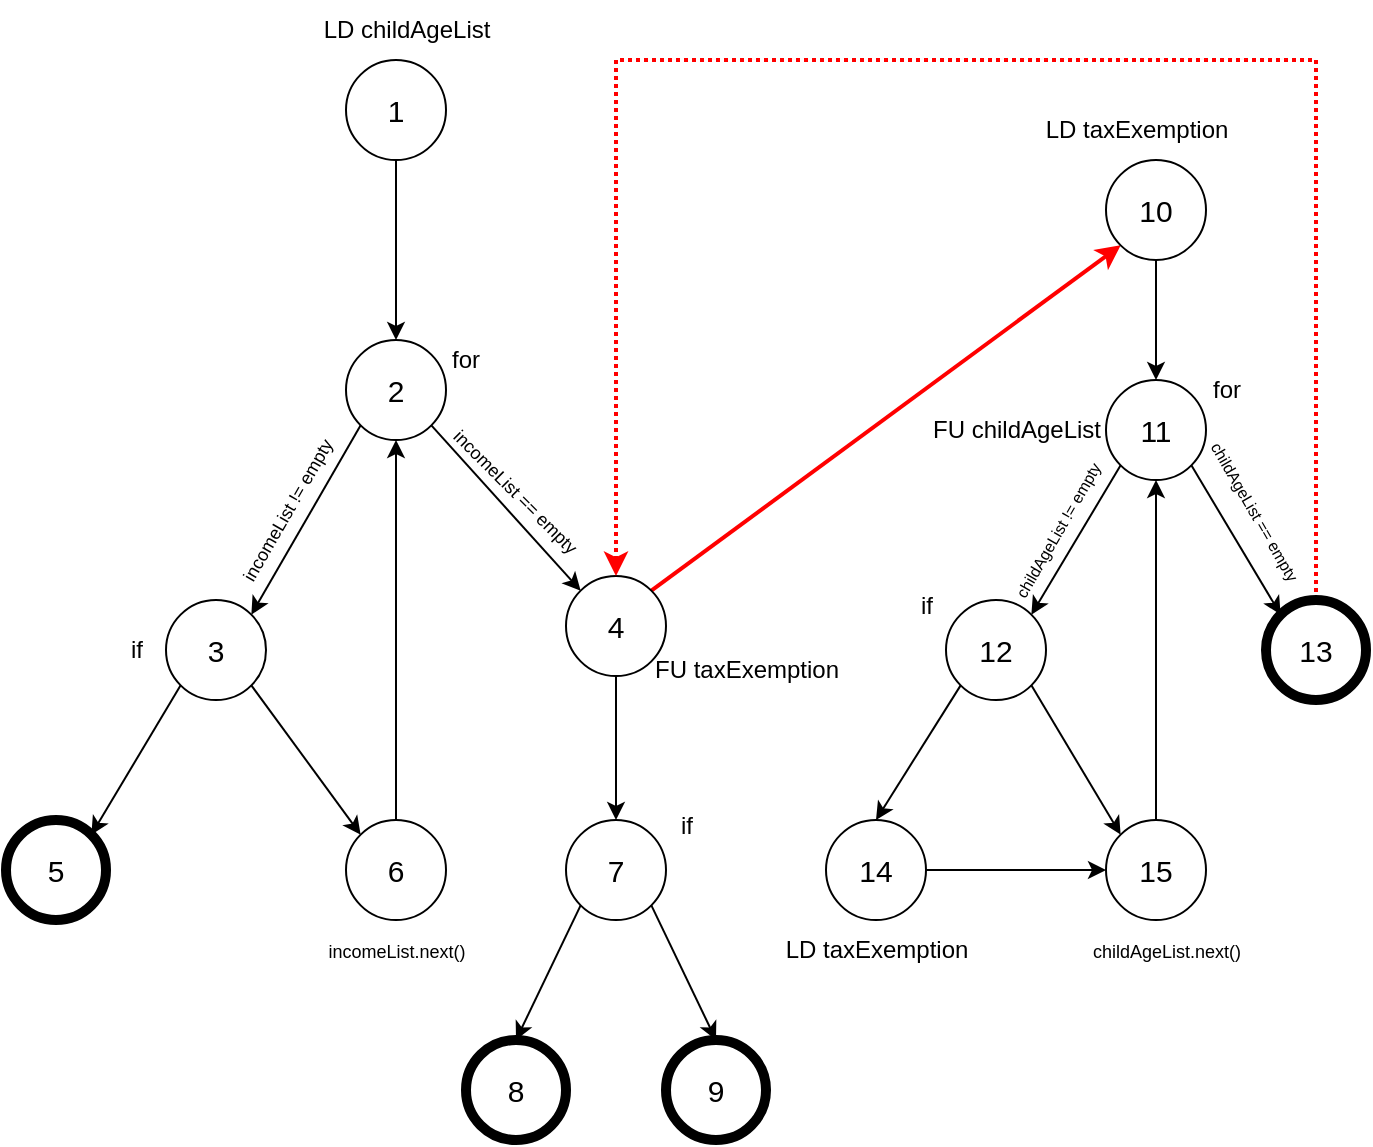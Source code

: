 <mxfile version="24.2.5" type="github">
  <diagram name="Page-1" id="D3VAJ1gMNvXtuMVixLOo">
    <mxGraphModel dx="875" dy="515" grid="1" gridSize="10" guides="1" tooltips="1" connect="1" arrows="1" fold="1" page="1" pageScale="1" pageWidth="850" pageHeight="1100" math="0" shadow="0">
      <root>
        <mxCell id="0" />
        <mxCell id="1" parent="0" />
        <mxCell id="Z1iyhwf6vD_66FzoH7Ow-2" value="&lt;font style=&quot;font-size: 15px;&quot;&gt;2&lt;/font&gt;" style="ellipse;whiteSpace=wrap;html=1;aspect=fixed;" vertex="1" parent="1">
          <mxGeometry x="220" y="250" width="50" height="50" as="geometry" />
        </mxCell>
        <mxCell id="Z1iyhwf6vD_66FzoH7Ow-3" value="" style="endArrow=classic;html=1;rounded=0;exitX=0.5;exitY=1;exitDx=0;exitDy=0;entryX=0.5;entryY=0;entryDx=0;entryDy=0;" edge="1" parent="1" source="Z1iyhwf6vD_66FzoH7Ow-4" target="Z1iyhwf6vD_66FzoH7Ow-2">
          <mxGeometry width="50" height="50" relative="1" as="geometry">
            <mxPoint x="245" y="160" as="sourcePoint" />
            <mxPoint x="100" y="200" as="targetPoint" />
          </mxGeometry>
        </mxCell>
        <mxCell id="Z1iyhwf6vD_66FzoH7Ow-4" value="&lt;font style=&quot;font-size: 15px;&quot;&gt;1&lt;/font&gt;" style="ellipse;whiteSpace=wrap;html=1;aspect=fixed;" vertex="1" parent="1">
          <mxGeometry x="220" y="110" width="50" height="50" as="geometry" />
        </mxCell>
        <mxCell id="Z1iyhwf6vD_66FzoH7Ow-5" value="&lt;font style=&quot;font-size: 15px;&quot;&gt;3&lt;/font&gt;" style="ellipse;whiteSpace=wrap;html=1;aspect=fixed;" vertex="1" parent="1">
          <mxGeometry x="130" y="380" width="50" height="50" as="geometry" />
        </mxCell>
        <mxCell id="Z1iyhwf6vD_66FzoH7Ow-6" value="&lt;font style=&quot;font-size: 15px;&quot;&gt;6&lt;/font&gt;" style="ellipse;whiteSpace=wrap;html=1;aspect=fixed;" vertex="1" parent="1">
          <mxGeometry x="220" y="490" width="50" height="50" as="geometry" />
        </mxCell>
        <mxCell id="Z1iyhwf6vD_66FzoH7Ow-7" value="&lt;font style=&quot;font-size: 15px;&quot;&gt;5&lt;/font&gt;" style="ellipse;whiteSpace=wrap;html=1;aspect=fixed;strokeWidth=5;" vertex="1" parent="1">
          <mxGeometry x="50" y="490" width="50" height="50" as="geometry" />
        </mxCell>
        <mxCell id="Z1iyhwf6vD_66FzoH7Ow-8" value="" style="endArrow=classic;html=1;rounded=0;exitX=0;exitY=1;exitDx=0;exitDy=0;entryX=1;entryY=0;entryDx=0;entryDy=0;" edge="1" parent="1" source="Z1iyhwf6vD_66FzoH7Ow-2" target="Z1iyhwf6vD_66FzoH7Ow-5">
          <mxGeometry width="50" height="50" relative="1" as="geometry">
            <mxPoint x="244.5" y="290" as="sourcePoint" />
            <mxPoint x="244.5" y="410" as="targetPoint" />
          </mxGeometry>
        </mxCell>
        <mxCell id="Z1iyhwf6vD_66FzoH7Ow-9" value="" style="endArrow=classic;html=1;rounded=0;exitX=0;exitY=1;exitDx=0;exitDy=0;entryX=1;entryY=0;entryDx=0;entryDy=0;" edge="1" parent="1" source="Z1iyhwf6vD_66FzoH7Ow-5" target="Z1iyhwf6vD_66FzoH7Ow-7">
          <mxGeometry width="50" height="50" relative="1" as="geometry">
            <mxPoint x="130" y="455" as="sourcePoint" />
            <mxPoint x="130" y="575" as="targetPoint" />
          </mxGeometry>
        </mxCell>
        <mxCell id="Z1iyhwf6vD_66FzoH7Ow-10" value="" style="endArrow=classic;html=1;rounded=0;exitX=0.5;exitY=0;exitDx=0;exitDy=0;entryX=0.5;entryY=1;entryDx=0;entryDy=0;" edge="1" parent="1" source="Z1iyhwf6vD_66FzoH7Ow-6" target="Z1iyhwf6vD_66FzoH7Ow-2">
          <mxGeometry width="50" height="50" relative="1" as="geometry">
            <mxPoint x="275" y="160" as="sourcePoint" />
            <mxPoint x="275" y="280" as="targetPoint" />
          </mxGeometry>
        </mxCell>
        <mxCell id="Z1iyhwf6vD_66FzoH7Ow-11" value="" style="endArrow=classic;html=1;rounded=0;exitX=1;exitY=1;exitDx=0;exitDy=0;entryX=0;entryY=0;entryDx=0;entryDy=0;" edge="1" parent="1" source="Z1iyhwf6vD_66FzoH7Ow-5" target="Z1iyhwf6vD_66FzoH7Ow-6">
          <mxGeometry width="50" height="50" relative="1" as="geometry">
            <mxPoint x="285" y="170" as="sourcePoint" />
            <mxPoint x="285" y="290" as="targetPoint" />
          </mxGeometry>
        </mxCell>
        <mxCell id="Z1iyhwf6vD_66FzoH7Ow-13" value="&lt;font style=&quot;font-size: 15px;&quot;&gt;7&lt;/font&gt;" style="ellipse;whiteSpace=wrap;html=1;aspect=fixed;" vertex="1" parent="1">
          <mxGeometry x="330" y="490" width="50" height="50" as="geometry" />
        </mxCell>
        <mxCell id="Z1iyhwf6vD_66FzoH7Ow-14" value="&lt;font style=&quot;font-size: 15px;&quot;&gt;9&lt;/font&gt;" style="ellipse;whiteSpace=wrap;html=1;aspect=fixed;strokeWidth=5;" vertex="1" parent="1">
          <mxGeometry x="380" y="600" width="50" height="50" as="geometry" />
        </mxCell>
        <mxCell id="Z1iyhwf6vD_66FzoH7Ow-15" value="&lt;font style=&quot;font-size: 15px;&quot;&gt;8&lt;/font&gt;" style="ellipse;whiteSpace=wrap;html=1;aspect=fixed;strokeWidth=5;" vertex="1" parent="1">
          <mxGeometry x="280" y="600" width="50" height="50" as="geometry" />
        </mxCell>
        <mxCell id="Z1iyhwf6vD_66FzoH7Ow-38" style="rounded=0;orthogonalLoop=1;jettySize=auto;html=1;exitX=1;exitY=0;exitDx=0;exitDy=0;entryX=0;entryY=1;entryDx=0;entryDy=0;strokeWidth=2;strokeColor=#FF0000;" edge="1" parent="1" source="Z1iyhwf6vD_66FzoH7Ow-16" target="Z1iyhwf6vD_66FzoH7Ow-24">
          <mxGeometry relative="1" as="geometry" />
        </mxCell>
        <mxCell id="Z1iyhwf6vD_66FzoH7Ow-16" value="&lt;font style=&quot;font-size: 15px;&quot;&gt;4&lt;/font&gt;" style="ellipse;whiteSpace=wrap;html=1;aspect=fixed;" vertex="1" parent="1">
          <mxGeometry x="330" y="368" width="50" height="50" as="geometry" />
        </mxCell>
        <mxCell id="Z1iyhwf6vD_66FzoH7Ow-17" value="" style="endArrow=classic;html=1;rounded=0;exitX=0.5;exitY=1;exitDx=0;exitDy=0;entryX=0.5;entryY=0;entryDx=0;entryDy=0;" edge="1" parent="1" source="Z1iyhwf6vD_66FzoH7Ow-16" target="Z1iyhwf6vD_66FzoH7Ow-13">
          <mxGeometry width="50" height="50" relative="1" as="geometry">
            <mxPoint x="255" y="140" as="sourcePoint" />
            <mxPoint x="255" y="260" as="targetPoint" />
          </mxGeometry>
        </mxCell>
        <mxCell id="Z1iyhwf6vD_66FzoH7Ow-18" value="" style="endArrow=classic;html=1;rounded=0;exitX=0;exitY=1;exitDx=0;exitDy=0;entryX=0.5;entryY=0;entryDx=0;entryDy=0;" edge="1" parent="1" source="Z1iyhwf6vD_66FzoH7Ow-13" target="Z1iyhwf6vD_66FzoH7Ow-15">
          <mxGeometry width="50" height="50" relative="1" as="geometry">
            <mxPoint x="265" y="150" as="sourcePoint" />
            <mxPoint x="265" y="270" as="targetPoint" />
          </mxGeometry>
        </mxCell>
        <mxCell id="Z1iyhwf6vD_66FzoH7Ow-19" value="" style="endArrow=classic;html=1;rounded=0;exitX=1;exitY=1;exitDx=0;exitDy=0;entryX=0.5;entryY=0;entryDx=0;entryDy=0;" edge="1" parent="1" source="Z1iyhwf6vD_66FzoH7Ow-13" target="Z1iyhwf6vD_66FzoH7Ow-14">
          <mxGeometry width="50" height="50" relative="1" as="geometry">
            <mxPoint x="275" y="160" as="sourcePoint" />
            <mxPoint x="275" y="280" as="targetPoint" />
          </mxGeometry>
        </mxCell>
        <mxCell id="Z1iyhwf6vD_66FzoH7Ow-20" value="" style="endArrow=classic;html=1;rounded=0;exitX=1;exitY=1;exitDx=0;exitDy=0;entryX=0;entryY=0;entryDx=0;entryDy=0;" edge="1" parent="1" source="Z1iyhwf6vD_66FzoH7Ow-2" target="Z1iyhwf6vD_66FzoH7Ow-16">
          <mxGeometry width="50" height="50" relative="1" as="geometry">
            <mxPoint x="285" y="170" as="sourcePoint" />
            <mxPoint x="285" y="290" as="targetPoint" />
          </mxGeometry>
        </mxCell>
        <mxCell id="Z1iyhwf6vD_66FzoH7Ow-21" value="&lt;font style=&quot;font-size: 15px;&quot;&gt;11&lt;/font&gt;" style="ellipse;whiteSpace=wrap;html=1;aspect=fixed;" vertex="1" parent="1">
          <mxGeometry x="600" y="270" width="50" height="50" as="geometry" />
        </mxCell>
        <mxCell id="Z1iyhwf6vD_66FzoH7Ow-37" style="edgeStyle=orthogonalEdgeStyle;rounded=0;orthogonalLoop=1;jettySize=auto;html=1;entryX=0.5;entryY=0;entryDx=0;entryDy=0;dashed=1;dashPattern=1 1;strokeColor=#FF0000;strokeWidth=2;exitX=0.5;exitY=0;exitDx=0;exitDy=0;" edge="1" parent="1" source="Z1iyhwf6vD_66FzoH7Ow-22" target="Z1iyhwf6vD_66FzoH7Ow-16">
          <mxGeometry relative="1" as="geometry">
            <Array as="points">
              <mxPoint x="705" y="110" />
              <mxPoint x="355" y="110" />
            </Array>
          </mxGeometry>
        </mxCell>
        <mxCell id="Z1iyhwf6vD_66FzoH7Ow-22" value="&lt;font style=&quot;font-size: 15px;&quot;&gt;13&lt;/font&gt;" style="ellipse;whiteSpace=wrap;html=1;aspect=fixed;strokeWidth=5;" vertex="1" parent="1">
          <mxGeometry x="680" y="380" width="50" height="50" as="geometry" />
        </mxCell>
        <mxCell id="Z1iyhwf6vD_66FzoH7Ow-23" value="&lt;font style=&quot;font-size: 15px;&quot;&gt;12&lt;/font&gt;" style="ellipse;whiteSpace=wrap;html=1;aspect=fixed;" vertex="1" parent="1">
          <mxGeometry x="520" y="380" width="50" height="50" as="geometry" />
        </mxCell>
        <mxCell id="Z1iyhwf6vD_66FzoH7Ow-24" value="&lt;font style=&quot;font-size: 15px;&quot;&gt;10&lt;/font&gt;" style="ellipse;whiteSpace=wrap;html=1;aspect=fixed;" vertex="1" parent="1">
          <mxGeometry x="600" y="160" width="50" height="50" as="geometry" />
        </mxCell>
        <mxCell id="Z1iyhwf6vD_66FzoH7Ow-25" value="" style="endArrow=classic;html=1;rounded=0;exitX=0.5;exitY=1;exitDx=0;exitDy=0;entryX=0.5;entryY=0;entryDx=0;entryDy=0;" edge="1" parent="1" source="Z1iyhwf6vD_66FzoH7Ow-24" target="Z1iyhwf6vD_66FzoH7Ow-21">
          <mxGeometry width="50" height="50" relative="1" as="geometry">
            <mxPoint x="575" y="-50" as="sourcePoint" />
            <mxPoint x="575" y="70" as="targetPoint" />
          </mxGeometry>
        </mxCell>
        <mxCell id="Z1iyhwf6vD_66FzoH7Ow-26" value="" style="endArrow=classic;html=1;rounded=0;exitX=0;exitY=1;exitDx=0;exitDy=0;entryX=1;entryY=0;entryDx=0;entryDy=0;" edge="1" parent="1" source="Z1iyhwf6vD_66FzoH7Ow-21" target="Z1iyhwf6vD_66FzoH7Ow-23">
          <mxGeometry width="50" height="50" relative="1" as="geometry">
            <mxPoint x="585" y="-40" as="sourcePoint" />
            <mxPoint x="585" y="80" as="targetPoint" />
          </mxGeometry>
        </mxCell>
        <mxCell id="Z1iyhwf6vD_66FzoH7Ow-27" value="" style="endArrow=classic;html=1;rounded=0;exitX=1;exitY=1;exitDx=0;exitDy=0;entryX=0;entryY=0;entryDx=0;entryDy=0;" edge="1" parent="1" source="Z1iyhwf6vD_66FzoH7Ow-21" target="Z1iyhwf6vD_66FzoH7Ow-22">
          <mxGeometry width="50" height="50" relative="1" as="geometry">
            <mxPoint x="595" y="-30" as="sourcePoint" />
            <mxPoint x="595" y="90" as="targetPoint" />
          </mxGeometry>
        </mxCell>
        <mxCell id="Z1iyhwf6vD_66FzoH7Ow-39" style="edgeStyle=orthogonalEdgeStyle;rounded=0;orthogonalLoop=1;jettySize=auto;html=1;exitX=1;exitY=0.5;exitDx=0;exitDy=0;entryX=0;entryY=0.5;entryDx=0;entryDy=0;" edge="1" parent="1" source="Z1iyhwf6vD_66FzoH7Ow-28" target="Z1iyhwf6vD_66FzoH7Ow-29">
          <mxGeometry relative="1" as="geometry" />
        </mxCell>
        <mxCell id="Z1iyhwf6vD_66FzoH7Ow-28" value="&lt;font style=&quot;font-size: 15px;&quot;&gt;14&lt;/font&gt;" style="ellipse;whiteSpace=wrap;html=1;aspect=fixed;" vertex="1" parent="1">
          <mxGeometry x="460" y="490" width="50" height="50" as="geometry" />
        </mxCell>
        <mxCell id="Z1iyhwf6vD_66FzoH7Ow-29" value="&lt;font style=&quot;font-size: 15px;&quot;&gt;15&lt;/font&gt;" style="ellipse;whiteSpace=wrap;html=1;aspect=fixed;" vertex="1" parent="1">
          <mxGeometry x="600" y="490" width="50" height="50" as="geometry" />
        </mxCell>
        <mxCell id="Z1iyhwf6vD_66FzoH7Ow-30" value="" style="endArrow=classic;html=1;rounded=0;entryX=0.5;entryY=0;entryDx=0;entryDy=0;exitX=0;exitY=1;exitDx=0;exitDy=0;" edge="1" parent="1" source="Z1iyhwf6vD_66FzoH7Ow-23" target="Z1iyhwf6vD_66FzoH7Ow-28">
          <mxGeometry width="50" height="50" relative="1" as="geometry">
            <mxPoint x="620" y="470" as="sourcePoint" />
            <mxPoint x="655" y="420" as="targetPoint" />
          </mxGeometry>
        </mxCell>
        <mxCell id="Z1iyhwf6vD_66FzoH7Ow-31" value="" style="endArrow=classic;html=1;rounded=0;exitX=1;exitY=1;exitDx=0;exitDy=0;entryX=0;entryY=0;entryDx=0;entryDy=0;" edge="1" parent="1" source="Z1iyhwf6vD_66FzoH7Ow-23" target="Z1iyhwf6vD_66FzoH7Ow-29">
          <mxGeometry width="50" height="50" relative="1" as="geometry">
            <mxPoint x="707" y="363" as="sourcePoint" />
            <mxPoint x="665" y="430" as="targetPoint" />
          </mxGeometry>
        </mxCell>
        <mxCell id="Z1iyhwf6vD_66FzoH7Ow-32" value="" style="endArrow=classic;html=1;rounded=0;exitX=0.5;exitY=0;exitDx=0;exitDy=0;entryX=0.5;entryY=1;entryDx=0;entryDy=0;" edge="1" parent="1" source="Z1iyhwf6vD_66FzoH7Ow-29" target="Z1iyhwf6vD_66FzoH7Ow-21">
          <mxGeometry width="50" height="50" relative="1" as="geometry">
            <mxPoint x="673" y="463" as="sourcePoint" />
            <mxPoint x="697" y="537" as="targetPoint" />
          </mxGeometry>
        </mxCell>
        <mxCell id="Z1iyhwf6vD_66FzoH7Ow-40" value="for" style="text;html=1;align=center;verticalAlign=middle;whiteSpace=wrap;rounded=0;" vertex="1" parent="1">
          <mxGeometry x="260" y="250" width="40" height="20" as="geometry" />
        </mxCell>
        <mxCell id="Z1iyhwf6vD_66FzoH7Ow-42" value="if" style="text;html=1;align=center;verticalAlign=middle;resizable=0;points=[];autosize=1;strokeColor=none;fillColor=none;" vertex="1" parent="1">
          <mxGeometry x="100" y="390" width="30" height="30" as="geometry" />
        </mxCell>
        <mxCell id="Z1iyhwf6vD_66FzoH7Ow-43" value="if" style="text;html=1;align=center;verticalAlign=middle;resizable=0;points=[];autosize=1;strokeColor=none;fillColor=none;" vertex="1" parent="1">
          <mxGeometry x="375" y="478" width="30" height="30" as="geometry" />
        </mxCell>
        <mxCell id="Z1iyhwf6vD_66FzoH7Ow-44" value="for" style="text;html=1;align=center;verticalAlign=middle;resizable=0;points=[];autosize=1;strokeColor=none;fillColor=none;" vertex="1" parent="1">
          <mxGeometry x="640" y="260" width="40" height="30" as="geometry" />
        </mxCell>
        <mxCell id="Z1iyhwf6vD_66FzoH7Ow-45" value="if" style="text;html=1;align=center;verticalAlign=middle;resizable=0;points=[];autosize=1;strokeColor=none;fillColor=none;" vertex="1" parent="1">
          <mxGeometry x="495" y="368" width="30" height="30" as="geometry" />
        </mxCell>
        <mxCell id="Z1iyhwf6vD_66FzoH7Ow-46" value="&lt;font style=&quot;font-size: 9px;&quot;&gt;incomeList != empty&lt;/font&gt;" style="text;html=1;align=center;verticalAlign=middle;resizable=0;points=[];autosize=1;strokeColor=none;fillColor=none;rotation=-60;" vertex="1" parent="1">
          <mxGeometry x="140" y="320" width="100" height="30" as="geometry" />
        </mxCell>
        <mxCell id="Z1iyhwf6vD_66FzoH7Ow-47" value="&lt;font style=&quot;font-size: 9px;&quot;&gt;incomeList == empty&lt;/font&gt;" style="text;html=1;align=center;verticalAlign=middle;resizable=0;points=[];autosize=1;strokeColor=none;fillColor=none;rotation=45;" vertex="1" parent="1">
          <mxGeometry x="250" y="310" width="110" height="30" as="geometry" />
        </mxCell>
        <mxCell id="Z1iyhwf6vD_66FzoH7Ow-48" value="&lt;font style=&quot;font-size: 9px;&quot;&gt;incomeList.next()&lt;/font&gt;" style="text;html=1;align=center;verticalAlign=middle;resizable=0;points=[];autosize=1;strokeColor=none;fillColor=none;" vertex="1" parent="1">
          <mxGeometry x="200" y="540" width="90" height="30" as="geometry" />
        </mxCell>
        <mxCell id="Z1iyhwf6vD_66FzoH7Ow-49" value="&lt;font style=&quot;font-size: 9px;&quot;&gt;childAgeList.next()&lt;/font&gt;" style="text;html=1;align=center;verticalAlign=middle;resizable=0;points=[];autosize=1;strokeColor=none;fillColor=none;" vertex="1" parent="1">
          <mxGeometry x="580" y="540" width="100" height="30" as="geometry" />
        </mxCell>
        <mxCell id="Z1iyhwf6vD_66FzoH7Ow-51" value="&lt;font style=&quot;font-size: 8px;&quot;&gt;childAgeList != empty&lt;/font&gt;" style="text;html=1;align=center;verticalAlign=middle;resizable=0;points=[];autosize=1;strokeColor=none;fillColor=none;rotation=-60;" vertex="1" parent="1">
          <mxGeometry x="525" y="330" width="100" height="30" as="geometry" />
        </mxCell>
        <mxCell id="Z1iyhwf6vD_66FzoH7Ow-52" value="&lt;font style=&quot;font-size: 8px;&quot;&gt;childAgeList == empty&lt;/font&gt;" style="text;html=1;align=center;verticalAlign=middle;resizable=0;points=[];autosize=1;strokeColor=none;fillColor=none;rotation=60;" vertex="1" parent="1">
          <mxGeometry x="625" y="320" width="100" height="30" as="geometry" />
        </mxCell>
        <mxCell id="Z1iyhwf6vD_66FzoH7Ow-55" value="&lt;font style=&quot;font-size: 12px;&quot;&gt;LD childAgeList&lt;/font&gt;" style="text;html=1;align=center;verticalAlign=middle;resizable=0;points=[];autosize=1;strokeColor=none;fillColor=none;" vertex="1" parent="1">
          <mxGeometry x="195" y="80" width="110" height="30" as="geometry" />
        </mxCell>
        <mxCell id="Z1iyhwf6vD_66FzoH7Ow-56" value="FU&amp;nbsp;childAgeList" style="text;html=1;align=center;verticalAlign=middle;resizable=0;points=[];autosize=1;strokeColor=none;fillColor=none;" vertex="1" parent="1">
          <mxGeometry x="500" y="280" width="110" height="30" as="geometry" />
        </mxCell>
        <mxCell id="Z1iyhwf6vD_66FzoH7Ow-57" value="LD&amp;nbsp;taxExemption" style="text;html=1;align=center;verticalAlign=middle;resizable=0;points=[];autosize=1;strokeColor=none;fillColor=none;" vertex="1" parent="1">
          <mxGeometry x="430" y="540" width="110" height="30" as="geometry" />
        </mxCell>
        <mxCell id="Z1iyhwf6vD_66FzoH7Ow-58" value="FU taxExemption" style="text;html=1;align=center;verticalAlign=middle;resizable=0;points=[];autosize=1;strokeColor=none;fillColor=none;" vertex="1" parent="1">
          <mxGeometry x="360" y="400" width="120" height="30" as="geometry" />
        </mxCell>
        <mxCell id="Z1iyhwf6vD_66FzoH7Ow-59" value="LD&amp;nbsp;taxExemption" style="text;html=1;align=center;verticalAlign=middle;resizable=0;points=[];autosize=1;strokeColor=none;fillColor=none;" vertex="1" parent="1">
          <mxGeometry x="560" y="130" width="110" height="30" as="geometry" />
        </mxCell>
      </root>
    </mxGraphModel>
  </diagram>
</mxfile>
